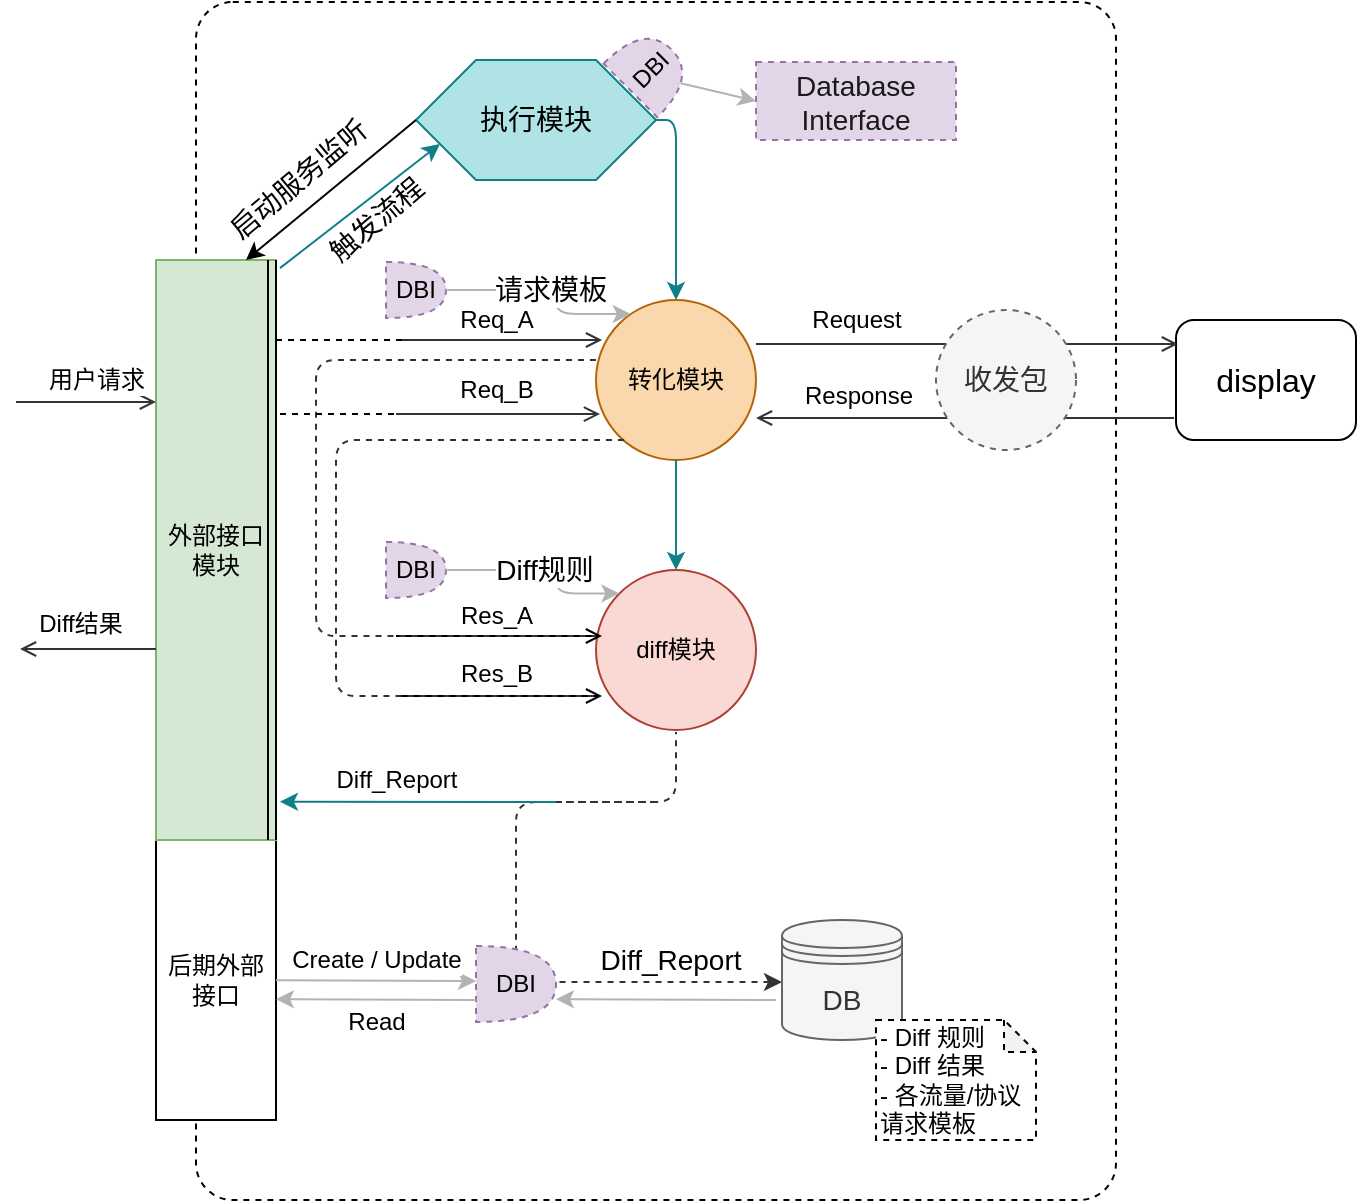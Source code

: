 <mxfile version="11.0.8" type="github"><diagram id="VZyGnJ_7kikUlAHDWymS" name="第 1 页"><mxGraphModel dx="1112" dy="707" grid="1" gridSize="10" guides="1" tooltips="1" connect="1" arrows="1" fold="1" page="1" pageScale="1" pageWidth="827" pageHeight="1169" math="0" shadow="0"><root><mxCell id="0"/><mxCell id="1" parent="0"/><mxCell id="MhvmjAiw_rVNO3m2n6Ua-59" value="" style="rounded=1;whiteSpace=wrap;html=1;dashed=1;fontSize=12;fontColor=#000000;fillColor=none;arcSize=4;" vertex="1" parent="1"><mxGeometry x="120" y="11" width="460" height="599" as="geometry"/></mxCell><mxCell id="MhvmjAiw_rVNO3m2n6Ua-47" value="后期外部接口" style="rounded=0;whiteSpace=wrap;html=1;labelPosition=center;verticalLabelPosition=middle;align=center;verticalAlign=middle;" vertex="1" parent="1"><mxGeometry x="100" y="430" width="60" height="140" as="geometry"/></mxCell><mxCell id="MhvmjAiw_rVNO3m2n6Ua-44" value="" style="endArrow=classic;html=1;strokeColor=#333333;fontSize=14;fontColor=#000000;entryX=0;entryY=0.5;entryDx=0;entryDy=0;edgeStyle=orthogonalEdgeStyle;dashed=1;" edge="1" parent="1"><mxGeometry width="50" height="50" relative="1" as="geometry"><mxPoint x="350" y="411" as="sourcePoint"/><mxPoint x="413" y="501" as="targetPoint"/><Array as="points"><mxPoint x="280" y="411"/><mxPoint x="280" y="501"/></Array></mxGeometry></mxCell><mxCell id="MhvmjAiw_rVNO3m2n6Ua-49" value="Diff_Report" style="text;html=1;resizable=0;points=[];align=center;verticalAlign=middle;labelBackgroundColor=#ffffff;fontSize=14;fontColor=#000000;" vertex="1" connectable="0" parent="MhvmjAiw_rVNO3m2n6Ua-44"><mxGeometry x="0.529" y="-1" relative="1" as="geometry"><mxPoint x="12.5" y="-12" as="offset"/></mxGeometry></mxCell><mxCell id="MhvmjAiw_rVNO3m2n6Ua-2" value="外部接口模块" style="rounded=0;whiteSpace=wrap;html=1;fillColor=#d5e8d4;strokeColor=#82b366;" vertex="1" parent="1"><mxGeometry x="100" y="140" width="60" height="290" as="geometry"/></mxCell><mxCell id="MhvmjAiw_rVNO3m2n6Ua-19" value="" style="edgeStyle=orthogonalEdgeStyle;rounded=1;orthogonalLoop=1;jettySize=auto;html=1;fontSize=14;entryX=0.5;entryY=0;entryDx=0;entryDy=0;exitX=1;exitY=0.5;exitDx=0;exitDy=0;strokeColor=#0E8088;" edge="1" parent="1" source="MhvmjAiw_rVNO3m2n6Ua-3" target="MhvmjAiw_rVNO3m2n6Ua-4"><mxGeometry relative="1" as="geometry"><mxPoint x="430" y="70" as="targetPoint"/><Array as="points"><mxPoint x="360" y="70"/></Array></mxGeometry></mxCell><mxCell id="MhvmjAiw_rVNO3m2n6Ua-3" value="执行模块" style="shape=hexagon;perimeter=hexagonPerimeter2;whiteSpace=wrap;html=1;fontSize=14;fillColor=#b0e3e6;strokeColor=#0e8088;" vertex="1" parent="1"><mxGeometry x="230" y="40" width="120" height="60" as="geometry"/></mxCell><mxCell id="MhvmjAiw_rVNO3m2n6Ua-4" value="转化模块" style="ellipse;whiteSpace=wrap;html=1;aspect=fixed;fillColor=#fad7ac;strokeColor=#b46504;" vertex="1" parent="1"><mxGeometry x="320" y="160" width="80" height="80" as="geometry"/></mxCell><mxCell id="MhvmjAiw_rVNO3m2n6Ua-22" value="Diff_Report" style="rounded=1;orthogonalLoop=1;jettySize=auto;html=1;fontSize=12;entryX=1.033;entryY=0.934;entryDx=0;entryDy=0;entryPerimeter=0;strokeColor=#0E8088;" edge="1" parent="1" target="MhvmjAiw_rVNO3m2n6Ua-2"><mxGeometry x="0.159" y="-11" relative="1" as="geometry"><mxPoint x="300" y="411" as="sourcePoint"/><mxPoint x="360" y="455" as="targetPoint"/><mxPoint as="offset"/></mxGeometry></mxCell><mxCell id="MhvmjAiw_rVNO3m2n6Ua-5" value="diff模块" style="ellipse;whiteSpace=wrap;html=1;aspect=fixed;fillColor=#fad9d5;strokeColor=#ae4132;" vertex="1" parent="1"><mxGeometry x="320" y="295" width="80" height="80" as="geometry"/></mxCell><mxCell id="MhvmjAiw_rVNO3m2n6Ua-6" value="display" style="rounded=1;whiteSpace=wrap;html=1;fontSize=16;" vertex="1" parent="1"><mxGeometry x="610" y="170" width="90" height="60" as="geometry"/></mxCell><mxCell id="MhvmjAiw_rVNO3m2n6Ua-7" value="DB" style="shape=datastore;whiteSpace=wrap;html=1;fontSize=14;fillColor=#f5f5f5;strokeColor=#666666;fontColor=#333333;" vertex="1" parent="1"><mxGeometry x="413" y="470" width="60" height="60" as="geometry"/></mxCell><mxCell id="MhvmjAiw_rVNO3m2n6Ua-8" value="" style="endArrow=none;html=1;fontSize=14;exitX=0.75;exitY=0;exitDx=0;exitDy=0;entryX=0;entryY=0.5;entryDx=0;entryDy=0;strokeColor=#000000;startArrow=classic;startFill=1;endFill=0;strokeWidth=1;" edge="1" parent="1" source="MhvmjAiw_rVNO3m2n6Ua-2" target="MhvmjAiw_rVNO3m2n6Ua-3"><mxGeometry width="50" height="50" relative="1" as="geometry"><mxPoint x="90" y="590" as="sourcePoint"/><mxPoint x="140" y="540" as="targetPoint"/></mxGeometry></mxCell><mxCell id="MhvmjAiw_rVNO3m2n6Ua-10" value="启动服务监听" style="text;html=1;resizable=0;points=[];align=center;verticalAlign=middle;labelBackgroundColor=#ffffff;fontSize=14;rotation=-40;" vertex="1" connectable="0" parent="MhvmjAiw_rVNO3m2n6Ua-8"><mxGeometry x="-0.103" y="3" relative="1" as="geometry"><mxPoint x="-11" y="-6.5" as="offset"/></mxGeometry></mxCell><mxCell id="MhvmjAiw_rVNO3m2n6Ua-9" value="" style="endArrow=none;html=1;fontSize=14;exitX=0;exitY=0.75;exitDx=0;exitDy=0;entryX=1.033;entryY=0.014;entryDx=0;entryDy=0;entryPerimeter=0;strokeColor=#0E8088;fillColor=#b0e3e6;startArrow=classic;startFill=1;" edge="1" parent="1" source="MhvmjAiw_rVNO3m2n6Ua-3" target="MhvmjAiw_rVNO3m2n6Ua-2"><mxGeometry width="50" height="50" relative="1" as="geometry"><mxPoint x="90" y="590" as="sourcePoint"/><mxPoint x="140" y="540" as="targetPoint"/></mxGeometry></mxCell><mxCell id="MhvmjAiw_rVNO3m2n6Ua-11" value="触发流程" style="text;html=1;resizable=0;points=[];align=center;verticalAlign=middle;labelBackgroundColor=#ffffff;fontSize=14;rotation=-40;" vertex="1" connectable="0" parent="MhvmjAiw_rVNO3m2n6Ua-9"><mxGeometry x="-0.205" y="3" relative="1" as="geometry"><mxPoint x="-2" y="11" as="offset"/></mxGeometry></mxCell><mxCell id="MhvmjAiw_rVNO3m2n6Ua-12" value="" style="endArrow=open;html=1;fontSize=14;entryX=0.038;entryY=0.25;entryDx=0;entryDy=0;entryPerimeter=0;strokeColor=#333333;endFill=0;" edge="1" parent="1" target="MhvmjAiw_rVNO3m2n6Ua-4"><mxGeometry width="50" height="50" relative="1" as="geometry"><mxPoint x="220" y="180" as="sourcePoint"/><mxPoint x="150" y="540" as="targetPoint"/></mxGeometry></mxCell><mxCell id="MhvmjAiw_rVNO3m2n6Ua-13" value="Req_A" style="text;html=1;resizable=0;points=[];align=center;verticalAlign=middle;labelBackgroundColor=#ffffff;fontSize=12;" vertex="1" connectable="0" parent="MhvmjAiw_rVNO3m2n6Ua-12"><mxGeometry x="-0.127" y="4" relative="1" as="geometry"><mxPoint x="5" y="-6" as="offset"/></mxGeometry></mxCell><mxCell id="MhvmjAiw_rVNO3m2n6Ua-15" value="" style="endArrow=open;html=1;fontSize=14;entryX=0.025;entryY=0.713;entryDx=0;entryDy=0;entryPerimeter=0;strokeColor=#333333;endFill=0;" edge="1" parent="1" target="MhvmjAiw_rVNO3m2n6Ua-4"><mxGeometry width="50" height="50" relative="1" as="geometry"><mxPoint x="220" y="217" as="sourcePoint"/><mxPoint x="303.04" y="219.5" as="targetPoint"/></mxGeometry></mxCell><mxCell id="MhvmjAiw_rVNO3m2n6Ua-16" value="Req_B" style="text;html=1;resizable=0;points=[];align=center;verticalAlign=middle;labelBackgroundColor=#ffffff;fontSize=12;" vertex="1" connectable="0" parent="MhvmjAiw_rVNO3m2n6Ua-15"><mxGeometry x="-0.127" y="4" relative="1" as="geometry"><mxPoint x="5" y="-8" as="offset"/></mxGeometry></mxCell><mxCell id="MhvmjAiw_rVNO3m2n6Ua-20" value="" style="endArrow=classic;html=1;fontSize=14;exitX=0.5;exitY=1;exitDx=0;exitDy=0;entryX=0.5;entryY=0;entryDx=0;entryDy=0;strokeColor=#0E8088;" edge="1" parent="1" source="MhvmjAiw_rVNO3m2n6Ua-4" target="MhvmjAiw_rVNO3m2n6Ua-5"><mxGeometry width="50" height="50" relative="1" as="geometry"><mxPoint x="100" y="590" as="sourcePoint"/><mxPoint x="150" y="540" as="targetPoint"/></mxGeometry></mxCell><mxCell id="MhvmjAiw_rVNO3m2n6Ua-23" value="" style="endArrow=open;html=1;fontSize=14;strokeWidth=1;endFill=0;" edge="1" parent="1"><mxGeometry width="50" height="50" relative="1" as="geometry"><mxPoint x="220" y="328" as="sourcePoint"/><mxPoint x="323" y="328" as="targetPoint"/></mxGeometry></mxCell><mxCell id="MhvmjAiw_rVNO3m2n6Ua-24" value="Res_A" style="text;html=1;resizable=0;points=[];align=center;verticalAlign=middle;labelBackgroundColor=#ffffff;fontSize=12;" vertex="1" connectable="0" parent="MhvmjAiw_rVNO3m2n6Ua-23"><mxGeometry x="-0.127" y="4" relative="1" as="geometry"><mxPoint x="5" y="-6" as="offset"/></mxGeometry></mxCell><mxCell id="MhvmjAiw_rVNO3m2n6Ua-25" value="" style="endArrow=open;html=1;fontSize=14;entryX=0.038;entryY=0.25;entryDx=0;entryDy=0;entryPerimeter=0;strokeWidth=1;endFill=0;" edge="1" parent="1"><mxGeometry width="50" height="50" relative="1" as="geometry"><mxPoint x="220" y="358" as="sourcePoint"/><mxPoint x="323.04" y="358" as="targetPoint"/></mxGeometry></mxCell><mxCell id="MhvmjAiw_rVNO3m2n6Ua-26" value="Res_B" style="text;html=1;resizable=0;points=[];align=center;verticalAlign=middle;labelBackgroundColor=#ffffff;fontSize=12;" vertex="1" connectable="0" parent="MhvmjAiw_rVNO3m2n6Ua-25"><mxGeometry x="-0.127" y="4" relative="1" as="geometry"><mxPoint x="5" y="-7" as="offset"/></mxGeometry></mxCell><mxCell id="MhvmjAiw_rVNO3m2n6Ua-30" value="" style="endArrow=none;html=1;fontSize=14;edgeStyle=orthogonalEdgeStyle;rounded=1;strokeColor=#333333;dashed=1;endFill=0;" edge="1" parent="1"><mxGeometry width="50" height="50" relative="1" as="geometry"><mxPoint x="320" y="190" as="sourcePoint"/><mxPoint x="320" y="328" as="targetPoint"/><Array as="points"><mxPoint x="320" y="190"/><mxPoint x="180" y="190"/><mxPoint x="180" y="328"/></Array></mxGeometry></mxCell><mxCell id="MhvmjAiw_rVNO3m2n6Ua-31" value="" style="endArrow=none;html=1;fontSize=14;edgeStyle=orthogonalEdgeStyle;rounded=1;strokeColor=#333333;dashed=1;endFill=0;" edge="1" parent="1"><mxGeometry width="50" height="50" relative="1" as="geometry"><mxPoint x="334" y="230" as="sourcePoint"/><mxPoint x="322" y="358" as="targetPoint"/><Array as="points"><mxPoint x="334" y="230"/><mxPoint x="190" y="230"/><mxPoint x="190" y="358"/></Array></mxGeometry></mxCell><mxCell id="MhvmjAiw_rVNO3m2n6Ua-32" value="" style="endArrow=none;dashed=1;html=1;strokeWidth=1;fontSize=14;exitX=1.033;exitY=0.276;exitDx=0;exitDy=0;exitPerimeter=0;" edge="1" parent="1"><mxGeometry width="50" height="50" relative="1" as="geometry"><mxPoint x="161.98" y="217.04" as="sourcePoint"/><mxPoint x="220" y="217" as="targetPoint"/></mxGeometry></mxCell><mxCell id="MhvmjAiw_rVNO3m2n6Ua-33" value="" style="endArrow=none;dashed=1;html=1;strokeWidth=1;fontSize=14;" edge="1" parent="1"><mxGeometry width="50" height="50" relative="1" as="geometry"><mxPoint x="160" y="180" as="sourcePoint"/><mxPoint x="224" y="180" as="targetPoint"/></mxGeometry></mxCell><mxCell id="MhvmjAiw_rVNO3m2n6Ua-34" value="" style="shape=link;html=1;endArrow=open;endFill=0;strokeWidth=1;fontSize=14;" edge="1" parent="1"><mxGeometry width="50" height="50" relative="1" as="geometry"><mxPoint x="158" y="430" as="sourcePoint"/><mxPoint x="158" y="140" as="targetPoint"/></mxGeometry></mxCell><mxCell id="MhvmjAiw_rVNO3m2n6Ua-35" value="" style="endArrow=open;html=1;fontSize=14;entryX=0.011;entryY=0.2;entryDx=0;entryDy=0;entryPerimeter=0;strokeColor=#333333;endFill=0;" edge="1" parent="1" target="MhvmjAiw_rVNO3m2n6Ua-6"><mxGeometry width="50" height="50" relative="1" as="geometry"><mxPoint x="400" y="182" as="sourcePoint"/><mxPoint x="503.04" y="182" as="targetPoint"/></mxGeometry></mxCell><mxCell id="MhvmjAiw_rVNO3m2n6Ua-36" value="Request" style="text;html=1;resizable=0;points=[];align=center;verticalAlign=middle;labelBackgroundColor=#ffffff;fontSize=12;" vertex="1" connectable="0" parent="MhvmjAiw_rVNO3m2n6Ua-35"><mxGeometry x="-0.127" y="4" relative="1" as="geometry"><mxPoint x="-42" y="-8" as="offset"/></mxGeometry></mxCell><mxCell id="MhvmjAiw_rVNO3m2n6Ua-37" value="" style="endArrow=none;html=1;fontSize=14;strokeColor=#333333;startArrow=open;startFill=0;endFill=0;" edge="1" parent="1"><mxGeometry width="50" height="50" relative="1" as="geometry"><mxPoint x="400" y="219" as="sourcePoint"/><mxPoint x="609" y="219" as="targetPoint"/></mxGeometry></mxCell><mxCell id="MhvmjAiw_rVNO3m2n6Ua-38" value="Response" style="text;html=1;resizable=0;points=[];align=center;verticalAlign=middle;labelBackgroundColor=#ffffff;fontSize=12;" vertex="1" connectable="0" parent="MhvmjAiw_rVNO3m2n6Ua-37"><mxGeometry x="-0.127" y="4" relative="1" as="geometry"><mxPoint x="-40" y="-7" as="offset"/></mxGeometry></mxCell><mxCell id="MhvmjAiw_rVNO3m2n6Ua-39" value="收发包" style="ellipse;whiteSpace=wrap;html=1;aspect=fixed;fontSize=14;dashed=1;fillColor=#f5f5f5;strokeColor=#666666;fontColor=#333333;" vertex="1" parent="1"><mxGeometry x="490" y="165" width="70" height="70" as="geometry"/></mxCell><mxCell id="MhvmjAiw_rVNO3m2n6Ua-40" value="" style="endArrow=none;html=1;fontSize=14;edgeStyle=orthogonalEdgeStyle;strokeColor=#333333;endFill=0;dashed=1;" edge="1" parent="1"><mxGeometry width="50" height="50" relative="1" as="geometry"><mxPoint x="300" y="411" as="sourcePoint"/><mxPoint x="360" y="376" as="targetPoint"/><Array as="points"><mxPoint x="310" y="411"/><mxPoint x="360" y="411"/></Array></mxGeometry></mxCell><mxCell id="MhvmjAiw_rVNO3m2n6Ua-41" value="DBI" style="shape=or;whiteSpace=wrap;html=1;dashed=1;fontSize=12;rotation=-45;fillColor=#e1d5e7;strokeColor=#9673a6;" vertex="1" parent="1"><mxGeometry x="333" y="26" width="29" height="38" as="geometry"/></mxCell><mxCell id="MhvmjAiw_rVNO3m2n6Ua-42" value="Database Interface" style="rounded=0;whiteSpace=wrap;html=1;dashed=1;fontSize=14;fillColor=#e1d5e7;strokeColor=#9673a6;fontColor=#1A1A1A;" vertex="1" parent="1"><mxGeometry x="400" y="41" width="100" height="39" as="geometry"/></mxCell><mxCell id="MhvmjAiw_rVNO3m2n6Ua-43" value="" style="endArrow=classic;html=1;strokeWidth=1;fontSize=14;fontColor=#B3B3B3;entryX=0;entryY=0.5;entryDx=0;entryDy=0;exitX=0.7;exitY=0.9;exitDx=0;exitDy=0;exitPerimeter=0;strokeColor=#B3B3B3;" edge="1" parent="1" source="MhvmjAiw_rVNO3m2n6Ua-41" target="MhvmjAiw_rVNO3m2n6Ua-42"><mxGeometry width="50" height="50" relative="1" as="geometry"><mxPoint x="100" y="600" as="sourcePoint"/><mxPoint x="150" y="550" as="targetPoint"/></mxGeometry></mxCell><mxCell id="MhvmjAiw_rVNO3m2n6Ua-45" value="DBI" style="shape=or;whiteSpace=wrap;html=1;dashed=1;fontSize=12;rotation=0;fillColor=#e1d5e7;strokeColor=#9673a6;" vertex="1" parent="1"><mxGeometry x="260" y="483" width="40" height="38" as="geometry"/></mxCell><mxCell id="MhvmjAiw_rVNO3m2n6Ua-50" value="" style="endArrow=classic;html=1;strokeColor=#B3B3B3;strokeWidth=1;fontSize=14;fontColor=#000000;entryX=0;entryY=0.25;entryDx=0;entryDy=0;entryPerimeter=0;exitX=1;exitY=0.388;exitDx=0;exitDy=0;exitPerimeter=0;" edge="1" parent="1"><mxGeometry width="50" height="50" relative="1" as="geometry"><mxPoint x="160" y="500.08" as="sourcePoint"/><mxPoint x="260" y="500.5" as="targetPoint"/></mxGeometry></mxCell><mxCell id="MhvmjAiw_rVNO3m2n6Ua-53" value="&lt;font style=&quot;font-size: 12px&quot;&gt;Create / Update&lt;/font&gt;" style="text;html=1;resizable=0;points=[];align=center;verticalAlign=middle;labelBackgroundColor=#ffffff;fontSize=14;fontColor=#000000;" vertex="1" connectable="0" parent="MhvmjAiw_rVNO3m2n6Ua-50"><mxGeometry x="0.08" y="2" relative="1" as="geometry"><mxPoint x="-4" y="-9.5" as="offset"/></mxGeometry></mxCell><mxCell id="MhvmjAiw_rVNO3m2n6Ua-51" value="&lt;font style=&quot;font-size: 12px&quot;&gt;Read&lt;/font&gt;" style="endArrow=none;html=1;strokeColor=#B3B3B3;strokeWidth=1;fontSize=14;fontColor=#000000;entryX=0;entryY=0.25;entryDx=0;entryDy=0;entryPerimeter=0;exitX=1;exitY=0.388;exitDx=0;exitDy=0;exitPerimeter=0;startArrow=classic;startFill=1;endFill=0;" edge="1" parent="1"><mxGeometry x="0.001" y="-10" width="50" height="50" relative="1" as="geometry"><mxPoint x="160" y="509.58" as="sourcePoint"/><mxPoint x="260" y="510" as="targetPoint"/><mxPoint as="offset"/></mxGeometry></mxCell><mxCell id="MhvmjAiw_rVNO3m2n6Ua-52" value="" style="endArrow=none;html=1;strokeColor=#B3B3B3;strokeWidth=1;fontSize=14;fontColor=#000000;exitX=1;exitY=0.388;exitDx=0;exitDy=0;exitPerimeter=0;startArrow=classic;startFill=1;endFill=0;" edge="1" parent="1"><mxGeometry width="50" height="50" relative="1" as="geometry"><mxPoint x="300" y="509.58" as="sourcePoint"/><mxPoint x="410" y="510" as="targetPoint"/></mxGeometry></mxCell><mxCell id="MhvmjAiw_rVNO3m2n6Ua-54" value="DBI" style="shape=or;whiteSpace=wrap;html=1;dashed=1;fontSize=12;rotation=0;fillColor=#e1d5e7;strokeColor=#9673a6;" vertex="1" parent="1"><mxGeometry x="215" y="281" width="30" height="28" as="geometry"/></mxCell><mxCell id="MhvmjAiw_rVNO3m2n6Ua-55" value="Diff规则" style="endArrow=none;html=1;strokeColor=#B3B3B3;strokeWidth=1;fontSize=14;fontColor=#000000;exitX=0;exitY=0;exitDx=0;exitDy=0;startArrow=classic;startFill=1;endFill=0;entryX=1;entryY=0.5;entryDx=0;entryDy=0;entryPerimeter=0;edgeStyle=orthogonalEdgeStyle;rounded=1;" edge="1" parent="1" source="MhvmjAiw_rVNO3m2n6Ua-5" target="MhvmjAiw_rVNO3m2n6Ua-54"><mxGeometry width="50" height="50" relative="1" as="geometry"><mxPoint x="310" y="519.58" as="sourcePoint"/><mxPoint x="420" y="520" as="targetPoint"/><Array as="points"><mxPoint x="300" y="307"/><mxPoint x="300" y="295"/></Array></mxGeometry></mxCell><mxCell id="MhvmjAiw_rVNO3m2n6Ua-56" value="- Diff 规则&lt;br&gt;- Diff 结果&lt;br&gt;- 各流量/协议请求模板" style="shape=note;whiteSpace=wrap;html=1;backgroundOutline=1;darkOpacity=0.05;dashed=1;fontSize=12;fontColor=#000000;align=left;size=16;" vertex="1" parent="1"><mxGeometry x="460" y="520" width="80" height="60" as="geometry"/></mxCell><mxCell id="MhvmjAiw_rVNO3m2n6Ua-57" value="DBI" style="shape=or;whiteSpace=wrap;html=1;dashed=1;fontSize=12;rotation=0;fillColor=#e1d5e7;strokeColor=#9673a6;" vertex="1" parent="1"><mxGeometry x="215" y="141" width="30" height="28" as="geometry"/></mxCell><mxCell id="MhvmjAiw_rVNO3m2n6Ua-58" value="请求模板" style="endArrow=none;html=1;strokeColor=#B3B3B3;strokeWidth=1;fontSize=14;fontColor=#000000;startArrow=classic;startFill=1;endFill=0;entryX=1;entryY=0.5;entryDx=0;entryDy=0;entryPerimeter=0;edgeStyle=orthogonalEdgeStyle;rounded=1;" edge="1" parent="1" target="MhvmjAiw_rVNO3m2n6Ua-57" source="MhvmjAiw_rVNO3m2n6Ua-4"><mxGeometry width="50" height="50" relative="1" as="geometry"><mxPoint x="332" y="167" as="sourcePoint"/><mxPoint x="420" y="380" as="targetPoint"/><Array as="points"><mxPoint x="300" y="167"/><mxPoint x="300" y="155"/></Array></mxGeometry></mxCell><mxCell id="MhvmjAiw_rVNO3m2n6Ua-60" value="" style="endArrow=open;html=1;fontSize=14;entryX=0.011;entryY=0.2;entryDx=0;entryDy=0;entryPerimeter=0;strokeColor=#333333;endFill=0;" edge="1" parent="1"><mxGeometry width="50" height="50" relative="1" as="geometry"><mxPoint x="30" y="211" as="sourcePoint"/><mxPoint x="99.99" y="211" as="targetPoint"/></mxGeometry></mxCell><mxCell id="MhvmjAiw_rVNO3m2n6Ua-64" value="用户请求" style="text;html=1;resizable=0;points=[];align=center;verticalAlign=middle;labelBackgroundColor=#ffffff;fontSize=12;fontColor=#000000;" vertex="1" connectable="0" parent="MhvmjAiw_rVNO3m2n6Ua-60"><mxGeometry x="0.086" y="4" relative="1" as="geometry"><mxPoint x="2" y="-7" as="offset"/></mxGeometry></mxCell><mxCell id="MhvmjAiw_rVNO3m2n6Ua-62" value="" style="endArrow=none;html=1;fontSize=14;strokeColor=#333333;startArrow=open;startFill=0;endFill=0;" edge="1" parent="1"><mxGeometry width="50" height="50" relative="1" as="geometry"><mxPoint x="32" y="334.5" as="sourcePoint"/><mxPoint x="100" y="334.5" as="targetPoint"/></mxGeometry></mxCell><mxCell id="MhvmjAiw_rVNO3m2n6Ua-63" value="Diff结果" style="text;html=1;resizable=0;points=[];align=center;verticalAlign=middle;labelBackgroundColor=#ffffff;fontSize=12;" vertex="1" connectable="0" parent="MhvmjAiw_rVNO3m2n6Ua-62"><mxGeometry x="-0.127" y="4" relative="1" as="geometry"><mxPoint y="-9" as="offset"/></mxGeometry></mxCell></root></mxGraphModel></diagram></mxfile>